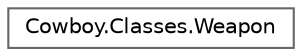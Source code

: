 digraph "Osztályhierarchia-ábra"
{
 // LATEX_PDF_SIZE
  bgcolor="transparent";
  edge [fontname=Helvetica,fontsize=10,labelfontname=Helvetica,labelfontsize=10];
  node [fontname=Helvetica,fontsize=10,shape=box,height=0.2,width=0.4];
  rankdir="LR";
  Node0 [id="Node000000",label="Cowboy.Classes.Weapon",height=0.2,width=0.4,color="grey40", fillcolor="white", style="filled",URL="$class_cowboy_1_1_classes_1_1_weapon.html",tooltip=" "];
}
